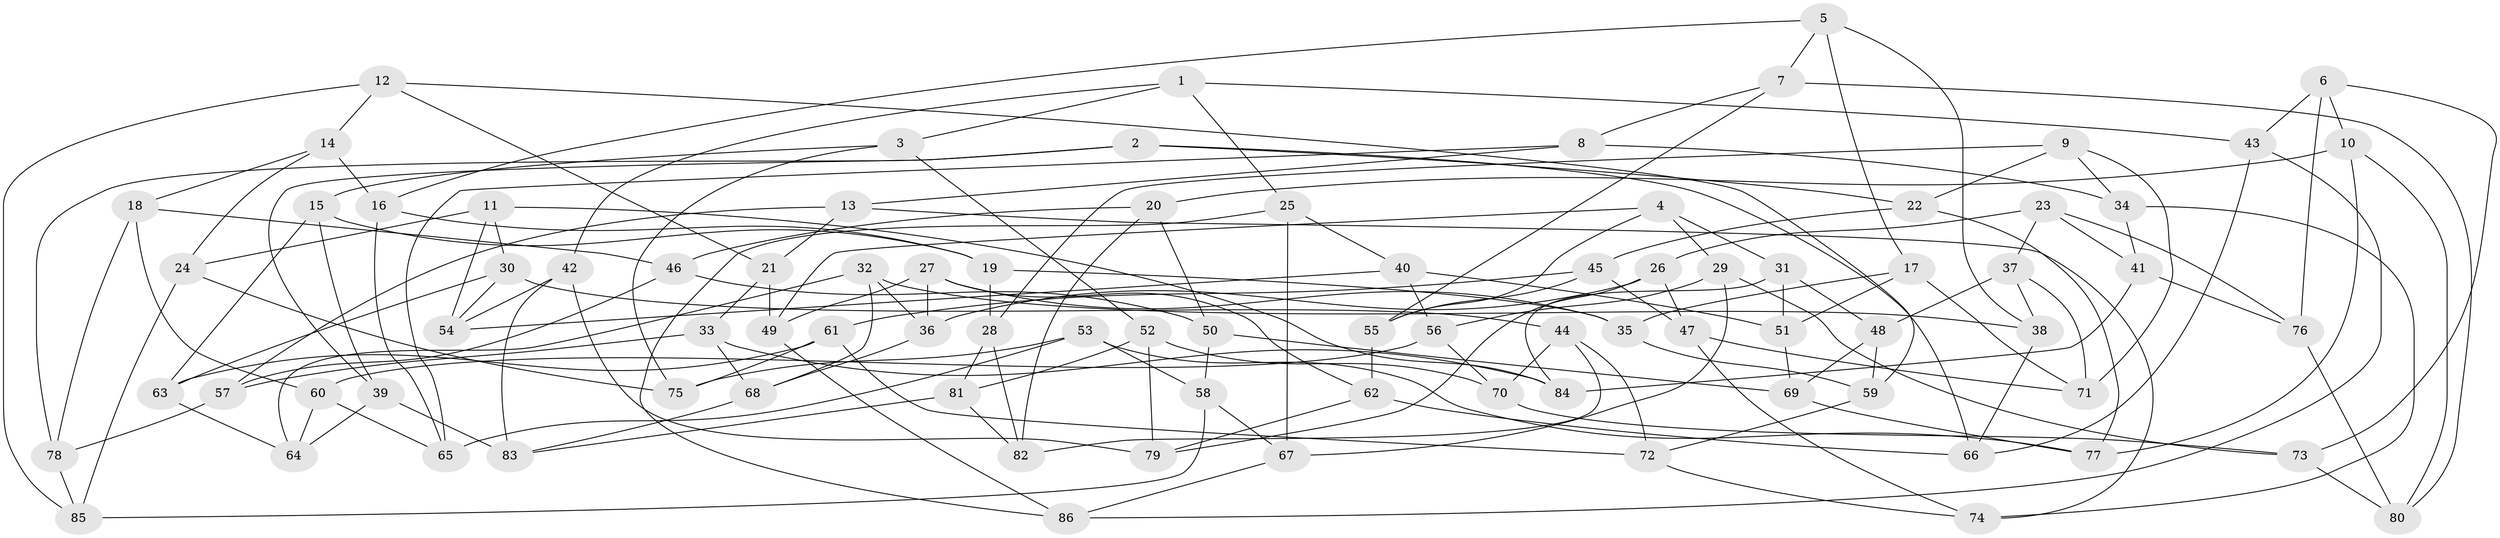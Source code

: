 // coarse degree distribution, {5: 0.13725490196078433, 6: 0.5490196078431373, 4: 0.29411764705882354, 3: 0.0196078431372549}
// Generated by graph-tools (version 1.1) at 2025/42/03/06/25 10:42:20]
// undirected, 86 vertices, 172 edges
graph export_dot {
graph [start="1"]
  node [color=gray90,style=filled];
  1;
  2;
  3;
  4;
  5;
  6;
  7;
  8;
  9;
  10;
  11;
  12;
  13;
  14;
  15;
  16;
  17;
  18;
  19;
  20;
  21;
  22;
  23;
  24;
  25;
  26;
  27;
  28;
  29;
  30;
  31;
  32;
  33;
  34;
  35;
  36;
  37;
  38;
  39;
  40;
  41;
  42;
  43;
  44;
  45;
  46;
  47;
  48;
  49;
  50;
  51;
  52;
  53;
  54;
  55;
  56;
  57;
  58;
  59;
  60;
  61;
  62;
  63;
  64;
  65;
  66;
  67;
  68;
  69;
  70;
  71;
  72;
  73;
  74;
  75;
  76;
  77;
  78;
  79;
  80;
  81;
  82;
  83;
  84;
  85;
  86;
  1 -- 3;
  1 -- 25;
  1 -- 43;
  1 -- 42;
  2 -- 66;
  2 -- 22;
  2 -- 39;
  2 -- 78;
  3 -- 52;
  3 -- 15;
  3 -- 75;
  4 -- 29;
  4 -- 49;
  4 -- 55;
  4 -- 31;
  5 -- 7;
  5 -- 16;
  5 -- 38;
  5 -- 17;
  6 -- 43;
  6 -- 76;
  6 -- 73;
  6 -- 10;
  7 -- 8;
  7 -- 55;
  7 -- 80;
  8 -- 13;
  8 -- 34;
  8 -- 65;
  9 -- 22;
  9 -- 28;
  9 -- 71;
  9 -- 34;
  10 -- 80;
  10 -- 77;
  10 -- 20;
  11 -- 84;
  11 -- 30;
  11 -- 24;
  11 -- 54;
  12 -- 14;
  12 -- 21;
  12 -- 59;
  12 -- 85;
  13 -- 57;
  13 -- 74;
  13 -- 21;
  14 -- 16;
  14 -- 18;
  14 -- 24;
  15 -- 63;
  15 -- 39;
  15 -- 19;
  16 -- 65;
  16 -- 19;
  17 -- 71;
  17 -- 51;
  17 -- 35;
  18 -- 46;
  18 -- 60;
  18 -- 78;
  19 -- 35;
  19 -- 28;
  20 -- 50;
  20 -- 46;
  20 -- 82;
  21 -- 49;
  21 -- 33;
  22 -- 45;
  22 -- 77;
  23 -- 26;
  23 -- 37;
  23 -- 41;
  23 -- 76;
  24 -- 85;
  24 -- 75;
  25 -- 67;
  25 -- 40;
  25 -- 86;
  26 -- 36;
  26 -- 79;
  26 -- 47;
  27 -- 36;
  27 -- 62;
  27 -- 35;
  27 -- 49;
  28 -- 81;
  28 -- 82;
  29 -- 56;
  29 -- 67;
  29 -- 73;
  30 -- 54;
  30 -- 63;
  30 -- 44;
  31 -- 84;
  31 -- 48;
  31 -- 51;
  32 -- 68;
  32 -- 36;
  32 -- 64;
  32 -- 38;
  33 -- 57;
  33 -- 68;
  33 -- 84;
  34 -- 41;
  34 -- 74;
  35 -- 59;
  36 -- 68;
  37 -- 48;
  37 -- 38;
  37 -- 71;
  38 -- 66;
  39 -- 83;
  39 -- 64;
  40 -- 54;
  40 -- 51;
  40 -- 56;
  41 -- 76;
  41 -- 84;
  42 -- 79;
  42 -- 83;
  42 -- 54;
  43 -- 86;
  43 -- 66;
  44 -- 70;
  44 -- 72;
  44 -- 82;
  45 -- 47;
  45 -- 61;
  45 -- 55;
  46 -- 57;
  46 -- 50;
  47 -- 71;
  47 -- 74;
  48 -- 69;
  48 -- 59;
  49 -- 86;
  50 -- 69;
  50 -- 58;
  51 -- 69;
  52 -- 81;
  52 -- 70;
  52 -- 79;
  53 -- 75;
  53 -- 77;
  53 -- 65;
  53 -- 58;
  55 -- 62;
  56 -- 70;
  56 -- 60;
  57 -- 78;
  58 -- 67;
  58 -- 85;
  59 -- 72;
  60 -- 64;
  60 -- 65;
  61 -- 75;
  61 -- 72;
  61 -- 63;
  62 -- 66;
  62 -- 79;
  63 -- 64;
  67 -- 86;
  68 -- 83;
  69 -- 77;
  70 -- 73;
  72 -- 74;
  73 -- 80;
  76 -- 80;
  78 -- 85;
  81 -- 83;
  81 -- 82;
}
